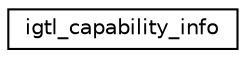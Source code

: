 digraph "Graphical Class Hierarchy"
{
  edge [fontname="Helvetica",fontsize="10",labelfontname="Helvetica",labelfontsize="10"];
  node [fontname="Helvetica",fontsize="10",shape=record];
  rankdir="LR";
  Node1 [label="igtl_capability_info",height=0.2,width=0.4,color="black", fillcolor="white", style="filled",URL="$structigtl__capability__info.html"];
}
